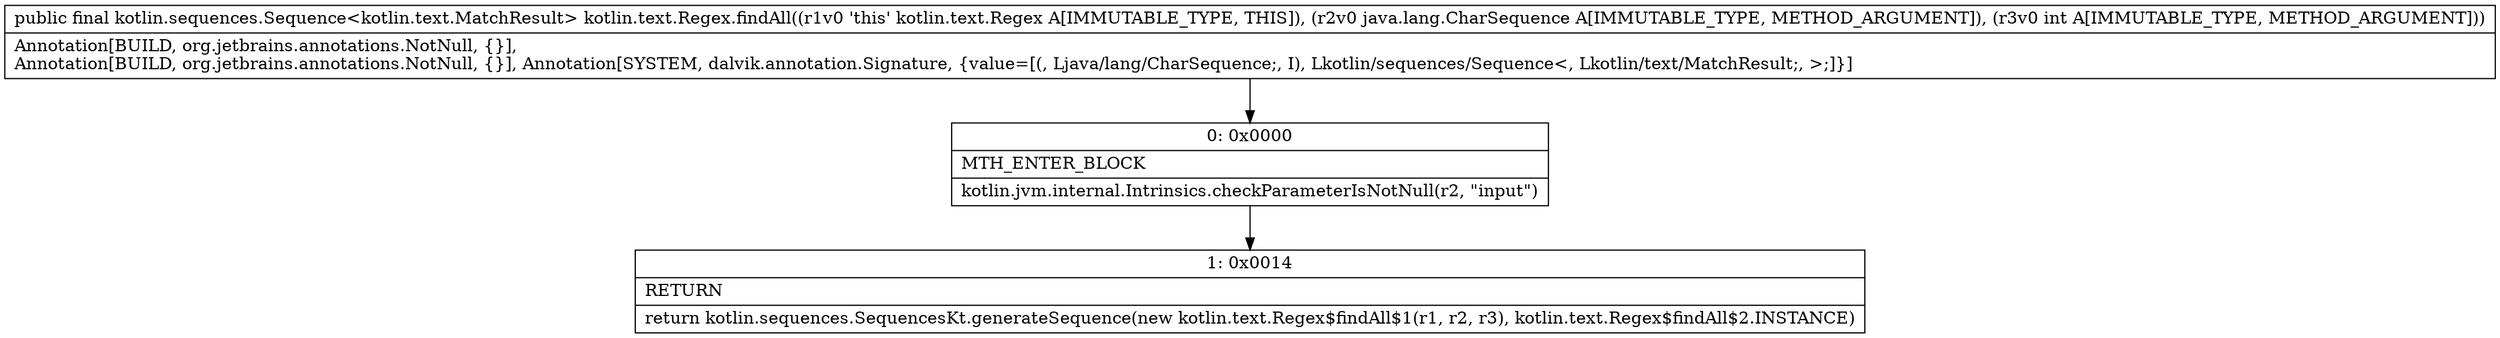 digraph "CFG forkotlin.text.Regex.findAll(Ljava\/lang\/CharSequence;I)Lkotlin\/sequences\/Sequence;" {
Node_0 [shape=record,label="{0\:\ 0x0000|MTH_ENTER_BLOCK\l|kotlin.jvm.internal.Intrinsics.checkParameterIsNotNull(r2, \"input\")\l}"];
Node_1 [shape=record,label="{1\:\ 0x0014|RETURN\l|return kotlin.sequences.SequencesKt.generateSequence(new kotlin.text.Regex$findAll$1(r1, r2, r3), kotlin.text.Regex$findAll$2.INSTANCE)\l}"];
MethodNode[shape=record,label="{public final kotlin.sequences.Sequence\<kotlin.text.MatchResult\> kotlin.text.Regex.findAll((r1v0 'this' kotlin.text.Regex A[IMMUTABLE_TYPE, THIS]), (r2v0 java.lang.CharSequence A[IMMUTABLE_TYPE, METHOD_ARGUMENT]), (r3v0 int A[IMMUTABLE_TYPE, METHOD_ARGUMENT]))  | Annotation[BUILD, org.jetbrains.annotations.NotNull, \{\}], \lAnnotation[BUILD, org.jetbrains.annotations.NotNull, \{\}], Annotation[SYSTEM, dalvik.annotation.Signature, \{value=[(, Ljava\/lang\/CharSequence;, I), Lkotlin\/sequences\/Sequence\<, Lkotlin\/text\/MatchResult;, \>;]\}]\l}"];
MethodNode -> Node_0;
Node_0 -> Node_1;
}

